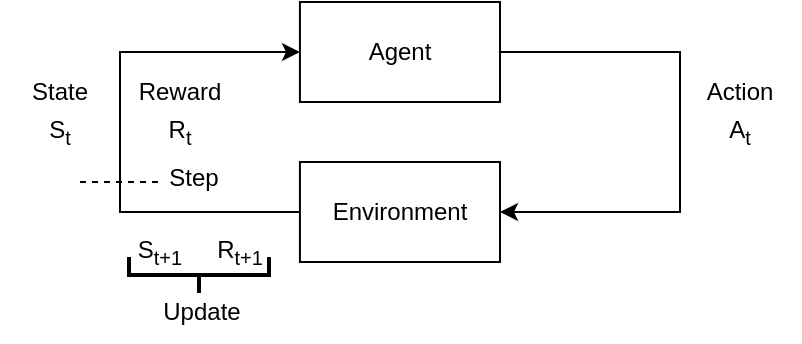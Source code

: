 <mxfile version="20.5.3" type="github">
  <diagram id="dMxhEbPiuhelspo7tXM4" name="Seite-1">
    <mxGraphModel dx="984" dy="483" grid="1" gridSize="10" guides="1" tooltips="1" connect="1" arrows="1" fold="1" page="1" pageScale="1" pageWidth="827" pageHeight="1169" math="0" shadow="0">
      <root>
        <mxCell id="0" />
        <mxCell id="1" parent="0" />
        <mxCell id="UQPi_x9n0-3kjXllLH2i-5" style="edgeStyle=orthogonalEdgeStyle;rounded=0;orthogonalLoop=1;jettySize=auto;html=1;entryX=1;entryY=0.5;entryDx=0;entryDy=0;" parent="1" source="UQPi_x9n0-3kjXllLH2i-1" target="UQPi_x9n0-3kjXllLH2i-2" edge="1">
          <mxGeometry relative="1" as="geometry">
            <Array as="points">
              <mxPoint x="360" y="65" />
              <mxPoint x="360" y="145" />
            </Array>
          </mxGeometry>
        </mxCell>
        <mxCell id="UQPi_x9n0-3kjXllLH2i-1" value="Agent" style="rounded=0;whiteSpace=wrap;html=1;" parent="1" vertex="1">
          <mxGeometry x="169.97" y="40" width="100.03" height="50" as="geometry" />
        </mxCell>
        <mxCell id="UQPi_x9n0-3kjXllLH2i-25" style="edgeStyle=orthogonalEdgeStyle;rounded=0;orthogonalLoop=1;jettySize=auto;html=1;entryX=0;entryY=0.5;entryDx=0;entryDy=0;" parent="1" source="UQPi_x9n0-3kjXllLH2i-2" target="UQPi_x9n0-3kjXllLH2i-1" edge="1">
          <mxGeometry relative="1" as="geometry">
            <Array as="points">
              <mxPoint x="80" y="145" />
              <mxPoint x="80" y="65" />
            </Array>
          </mxGeometry>
        </mxCell>
        <mxCell id="UQPi_x9n0-3kjXllLH2i-2" value="Environment" style="rounded=0;whiteSpace=wrap;html=1;" parent="1" vertex="1">
          <mxGeometry x="169.97" y="120" width="100.03" height="50" as="geometry" />
        </mxCell>
        <mxCell id="UQPi_x9n0-3kjXllLH2i-8" value="State" style="text;html=1;strokeColor=none;fillColor=none;align=center;verticalAlign=middle;whiteSpace=wrap;rounded=0;" parent="1" vertex="1">
          <mxGeometry x="20" y="70" width="60" height="30" as="geometry" />
        </mxCell>
        <mxCell id="UQPi_x9n0-3kjXllLH2i-9" value="Reward" style="text;html=1;strokeColor=none;fillColor=none;align=center;verticalAlign=middle;whiteSpace=wrap;rounded=0;" parent="1" vertex="1">
          <mxGeometry x="80" y="70" width="60" height="30" as="geometry" />
        </mxCell>
        <mxCell id="UQPi_x9n0-3kjXllLH2i-12" value="Action" style="text;html=1;strokeColor=none;fillColor=none;align=center;verticalAlign=middle;whiteSpace=wrap;rounded=0;" parent="1" vertex="1">
          <mxGeometry x="360" y="70" width="60" height="30" as="geometry" />
        </mxCell>
        <mxCell id="UQPi_x9n0-3kjXllLH2i-14" value="S&lt;sub&gt;t&lt;/sub&gt;" style="text;html=1;strokeColor=none;fillColor=none;align=center;verticalAlign=middle;whiteSpace=wrap;rounded=0;" parent="1" vertex="1">
          <mxGeometry x="20" y="90" width="60" height="30" as="geometry" />
        </mxCell>
        <mxCell id="UQPi_x9n0-3kjXllLH2i-17" value="R&lt;sub&gt;t+1&lt;/sub&gt;" style="text;html=1;strokeColor=none;fillColor=none;align=center;verticalAlign=middle;whiteSpace=wrap;rounded=0;" parent="1" vertex="1">
          <mxGeometry x="109.97" y="150" width="60" height="30" as="geometry" />
        </mxCell>
        <mxCell id="UQPi_x9n0-3kjXllLH2i-19" value="A&lt;sub&gt;t&lt;/sub&gt;" style="text;html=1;strokeColor=none;fillColor=none;align=center;verticalAlign=middle;whiteSpace=wrap;rounded=0;" parent="1" vertex="1">
          <mxGeometry x="360" y="90" width="60" height="30" as="geometry" />
        </mxCell>
        <mxCell id="UQPi_x9n0-3kjXllLH2i-20" value="R&lt;sub&gt;t&lt;/sub&gt;" style="text;html=1;strokeColor=none;fillColor=none;align=center;verticalAlign=middle;whiteSpace=wrap;rounded=0;" parent="1" vertex="1">
          <mxGeometry x="80" y="90" width="60" height="30" as="geometry" />
        </mxCell>
        <mxCell id="UQPi_x9n0-3kjXllLH2i-18" value="S&lt;sub&gt;t+1&lt;/sub&gt;" style="text;html=1;strokeColor=none;fillColor=none;align=center;verticalAlign=middle;whiteSpace=wrap;rounded=0;" parent="1" vertex="1">
          <mxGeometry x="70" y="150" width="60" height="30" as="geometry" />
        </mxCell>
        <mxCell id="UQPi_x9n0-3kjXllLH2i-26" value="" style="endArrow=none;dashed=1;html=1;rounded=0;" parent="1" edge="1">
          <mxGeometry width="50" height="50" relative="1" as="geometry">
            <mxPoint x="60" y="130" as="sourcePoint" />
            <mxPoint x="100" y="130" as="targetPoint" />
          </mxGeometry>
        </mxCell>
        <mxCell id="UQPi_x9n0-3kjXllLH2i-27" value="Step" style="text;html=1;strokeColor=none;fillColor=none;align=center;verticalAlign=middle;whiteSpace=wrap;rounded=0;" parent="1" vertex="1">
          <mxGeometry x="87" y="113" width="60" height="30" as="geometry" />
        </mxCell>
        <mxCell id="KcDvSBQb6RazlgJL7Ulf-1" value="Update" style="text;html=1;strokeColor=none;fillColor=none;align=center;verticalAlign=middle;whiteSpace=wrap;rounded=0;" vertex="1" parent="1">
          <mxGeometry x="91" y="180" width="60" height="30" as="geometry" />
        </mxCell>
        <mxCell id="KcDvSBQb6RazlgJL7Ulf-2" value="" style="strokeWidth=2;html=1;shape=mxgraph.flowchart.annotation_2;align=left;labelPosition=right;pointerEvents=1;rotation=-90;" vertex="1" parent="1">
          <mxGeometry x="110.5" y="141.5" width="18" height="70" as="geometry" />
        </mxCell>
      </root>
    </mxGraphModel>
  </diagram>
</mxfile>
